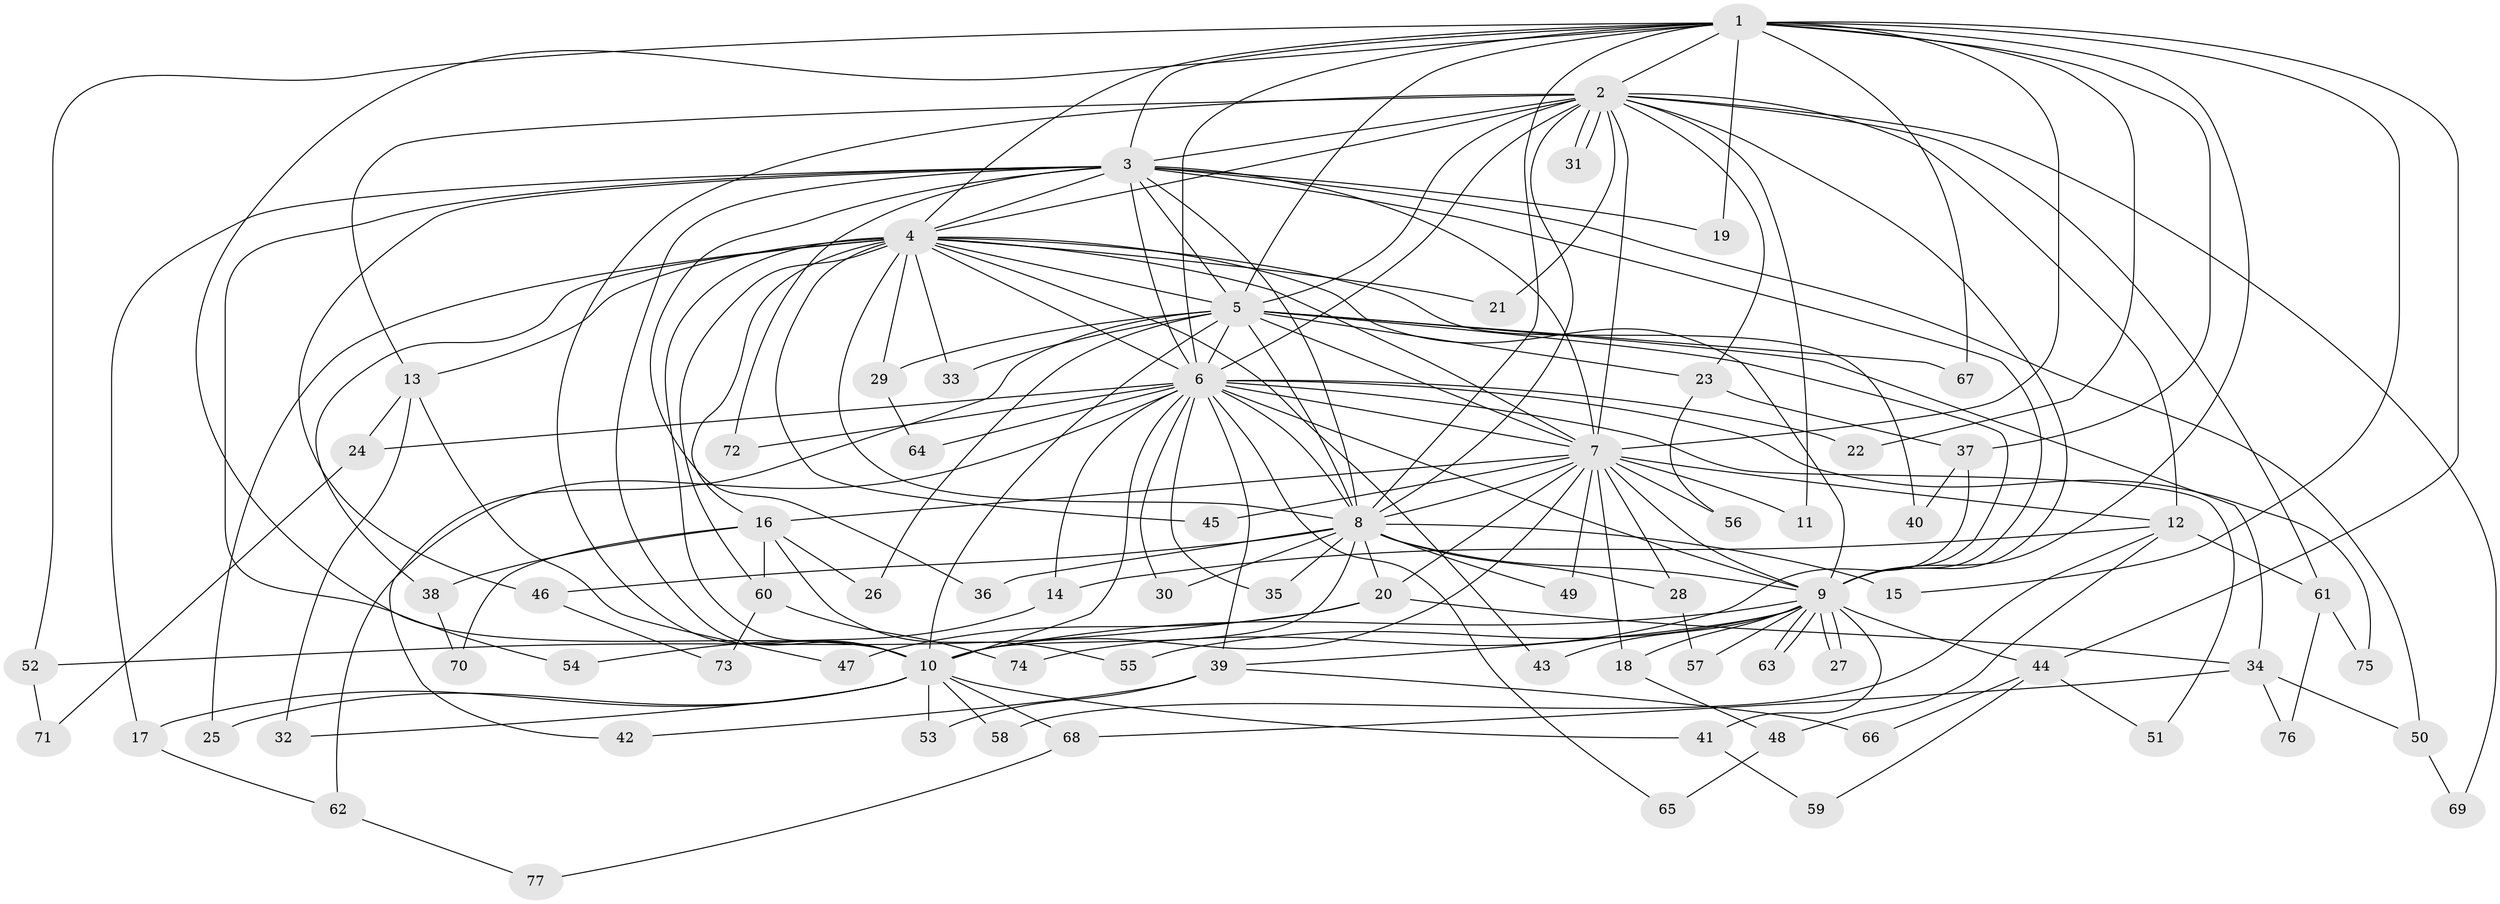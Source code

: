 // coarse degree distribution, {16: 0.01694915254237288, 17: 0.01694915254237288, 12: 0.01694915254237288, 24: 0.01694915254237288, 21: 0.01694915254237288, 18: 0.03389830508474576, 20: 0.01694915254237288, 2: 0.5254237288135594, 6: 0.01694915254237288, 5: 0.0847457627118644, 3: 0.1864406779661017, 4: 0.05084745762711865}
// Generated by graph-tools (version 1.1) at 2025/23/03/03/25 07:23:39]
// undirected, 77 vertices, 179 edges
graph export_dot {
graph [start="1"]
  node [color=gray90,style=filled];
  1;
  2;
  3;
  4;
  5;
  6;
  7;
  8;
  9;
  10;
  11;
  12;
  13;
  14;
  15;
  16;
  17;
  18;
  19;
  20;
  21;
  22;
  23;
  24;
  25;
  26;
  27;
  28;
  29;
  30;
  31;
  32;
  33;
  34;
  35;
  36;
  37;
  38;
  39;
  40;
  41;
  42;
  43;
  44;
  45;
  46;
  47;
  48;
  49;
  50;
  51;
  52;
  53;
  54;
  55;
  56;
  57;
  58;
  59;
  60;
  61;
  62;
  63;
  64;
  65;
  66;
  67;
  68;
  69;
  70;
  71;
  72;
  73;
  74;
  75;
  76;
  77;
  1 -- 2;
  1 -- 3;
  1 -- 4;
  1 -- 5;
  1 -- 6;
  1 -- 7;
  1 -- 8;
  1 -- 9;
  1 -- 10;
  1 -- 15;
  1 -- 19;
  1 -- 22;
  1 -- 37;
  1 -- 44;
  1 -- 52;
  1 -- 67;
  2 -- 3;
  2 -- 4;
  2 -- 5;
  2 -- 6;
  2 -- 7;
  2 -- 8;
  2 -- 9;
  2 -- 10;
  2 -- 11;
  2 -- 12;
  2 -- 13;
  2 -- 21;
  2 -- 23;
  2 -- 31;
  2 -- 31;
  2 -- 61;
  2 -- 69;
  3 -- 4;
  3 -- 5;
  3 -- 6;
  3 -- 7;
  3 -- 8;
  3 -- 9;
  3 -- 10;
  3 -- 17;
  3 -- 19;
  3 -- 36;
  3 -- 46;
  3 -- 50;
  3 -- 54;
  3 -- 72;
  4 -- 5;
  4 -- 6;
  4 -- 7;
  4 -- 8;
  4 -- 9;
  4 -- 10;
  4 -- 13;
  4 -- 16;
  4 -- 21;
  4 -- 25;
  4 -- 29;
  4 -- 33;
  4 -- 38;
  4 -- 40;
  4 -- 43;
  4 -- 45;
  4 -- 60;
  5 -- 6;
  5 -- 7;
  5 -- 8;
  5 -- 9;
  5 -- 10;
  5 -- 23;
  5 -- 26;
  5 -- 29;
  5 -- 33;
  5 -- 34;
  5 -- 42;
  5 -- 67;
  6 -- 7;
  6 -- 8;
  6 -- 9;
  6 -- 10;
  6 -- 14;
  6 -- 22;
  6 -- 24;
  6 -- 30;
  6 -- 35;
  6 -- 39;
  6 -- 51;
  6 -- 62;
  6 -- 64;
  6 -- 65;
  6 -- 72;
  6 -- 75;
  7 -- 8;
  7 -- 9;
  7 -- 10;
  7 -- 11;
  7 -- 12;
  7 -- 16;
  7 -- 18;
  7 -- 20;
  7 -- 28;
  7 -- 45;
  7 -- 49;
  7 -- 56;
  8 -- 9;
  8 -- 10;
  8 -- 15;
  8 -- 20;
  8 -- 28;
  8 -- 30;
  8 -- 35;
  8 -- 36;
  8 -- 46;
  8 -- 49;
  9 -- 10;
  9 -- 18;
  9 -- 27;
  9 -- 27;
  9 -- 39;
  9 -- 41;
  9 -- 43;
  9 -- 44;
  9 -- 55;
  9 -- 57;
  9 -- 63;
  9 -- 63;
  10 -- 17;
  10 -- 25;
  10 -- 32;
  10 -- 41;
  10 -- 53;
  10 -- 58;
  10 -- 68;
  12 -- 14;
  12 -- 48;
  12 -- 58;
  12 -- 61;
  13 -- 24;
  13 -- 32;
  13 -- 47;
  14 -- 54;
  16 -- 26;
  16 -- 38;
  16 -- 55;
  16 -- 60;
  16 -- 70;
  17 -- 62;
  18 -- 48;
  20 -- 34;
  20 -- 47;
  20 -- 52;
  23 -- 37;
  23 -- 56;
  24 -- 71;
  28 -- 57;
  29 -- 64;
  34 -- 50;
  34 -- 68;
  34 -- 76;
  37 -- 40;
  37 -- 74;
  38 -- 70;
  39 -- 42;
  39 -- 53;
  39 -- 66;
  41 -- 59;
  44 -- 51;
  44 -- 59;
  44 -- 66;
  46 -- 73;
  48 -- 65;
  50 -- 69;
  52 -- 71;
  60 -- 73;
  60 -- 74;
  61 -- 75;
  61 -- 76;
  62 -- 77;
  68 -- 77;
}
